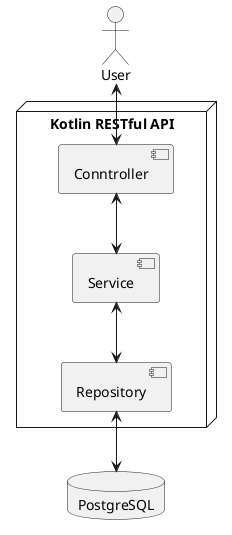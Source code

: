@startuml

actor "User" as user
node "Kotlin RESTful API" {
    component "Conntroller" as controller
    component "Service" as service
    component "Repository" as repository
}

database "PostgreSQL" as database

user <--> controller
controller <--> service
service <--> repository
repository <--> database


@enduml